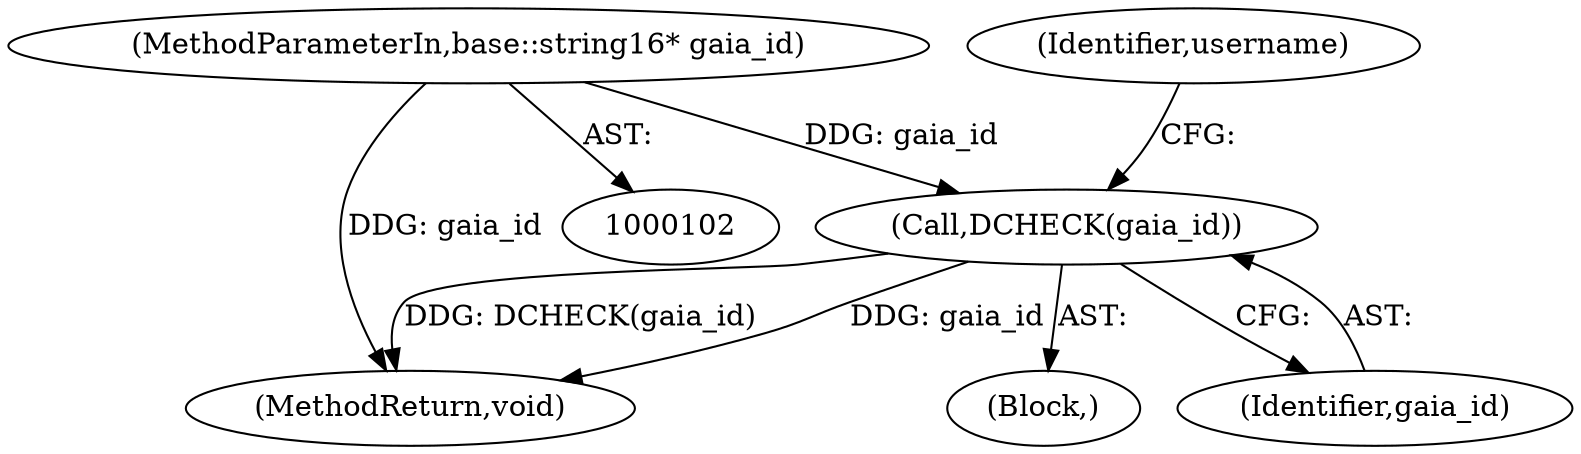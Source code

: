 digraph "0_Chrome_2440e872debd68ae7c2a8bf9ddb34df2cce378cd@pointer" {
"1000113" [label="(Call,DCHECK(gaia_id))"];
"1000104" [label="(MethodParameterIn,base::string16* gaia_id)"];
"1000104" [label="(MethodParameterIn,base::string16* gaia_id)"];
"1000249" [label="(MethodReturn,void)"];
"1000116" [label="(Identifier,username)"];
"1000113" [label="(Call,DCHECK(gaia_id))"];
"1000112" [label="(Block,)"];
"1000114" [label="(Identifier,gaia_id)"];
"1000113" -> "1000112"  [label="AST: "];
"1000113" -> "1000114"  [label="CFG: "];
"1000114" -> "1000113"  [label="AST: "];
"1000116" -> "1000113"  [label="CFG: "];
"1000113" -> "1000249"  [label="DDG: gaia_id"];
"1000113" -> "1000249"  [label="DDG: DCHECK(gaia_id)"];
"1000104" -> "1000113"  [label="DDG: gaia_id"];
"1000104" -> "1000102"  [label="AST: "];
"1000104" -> "1000249"  [label="DDG: gaia_id"];
}
